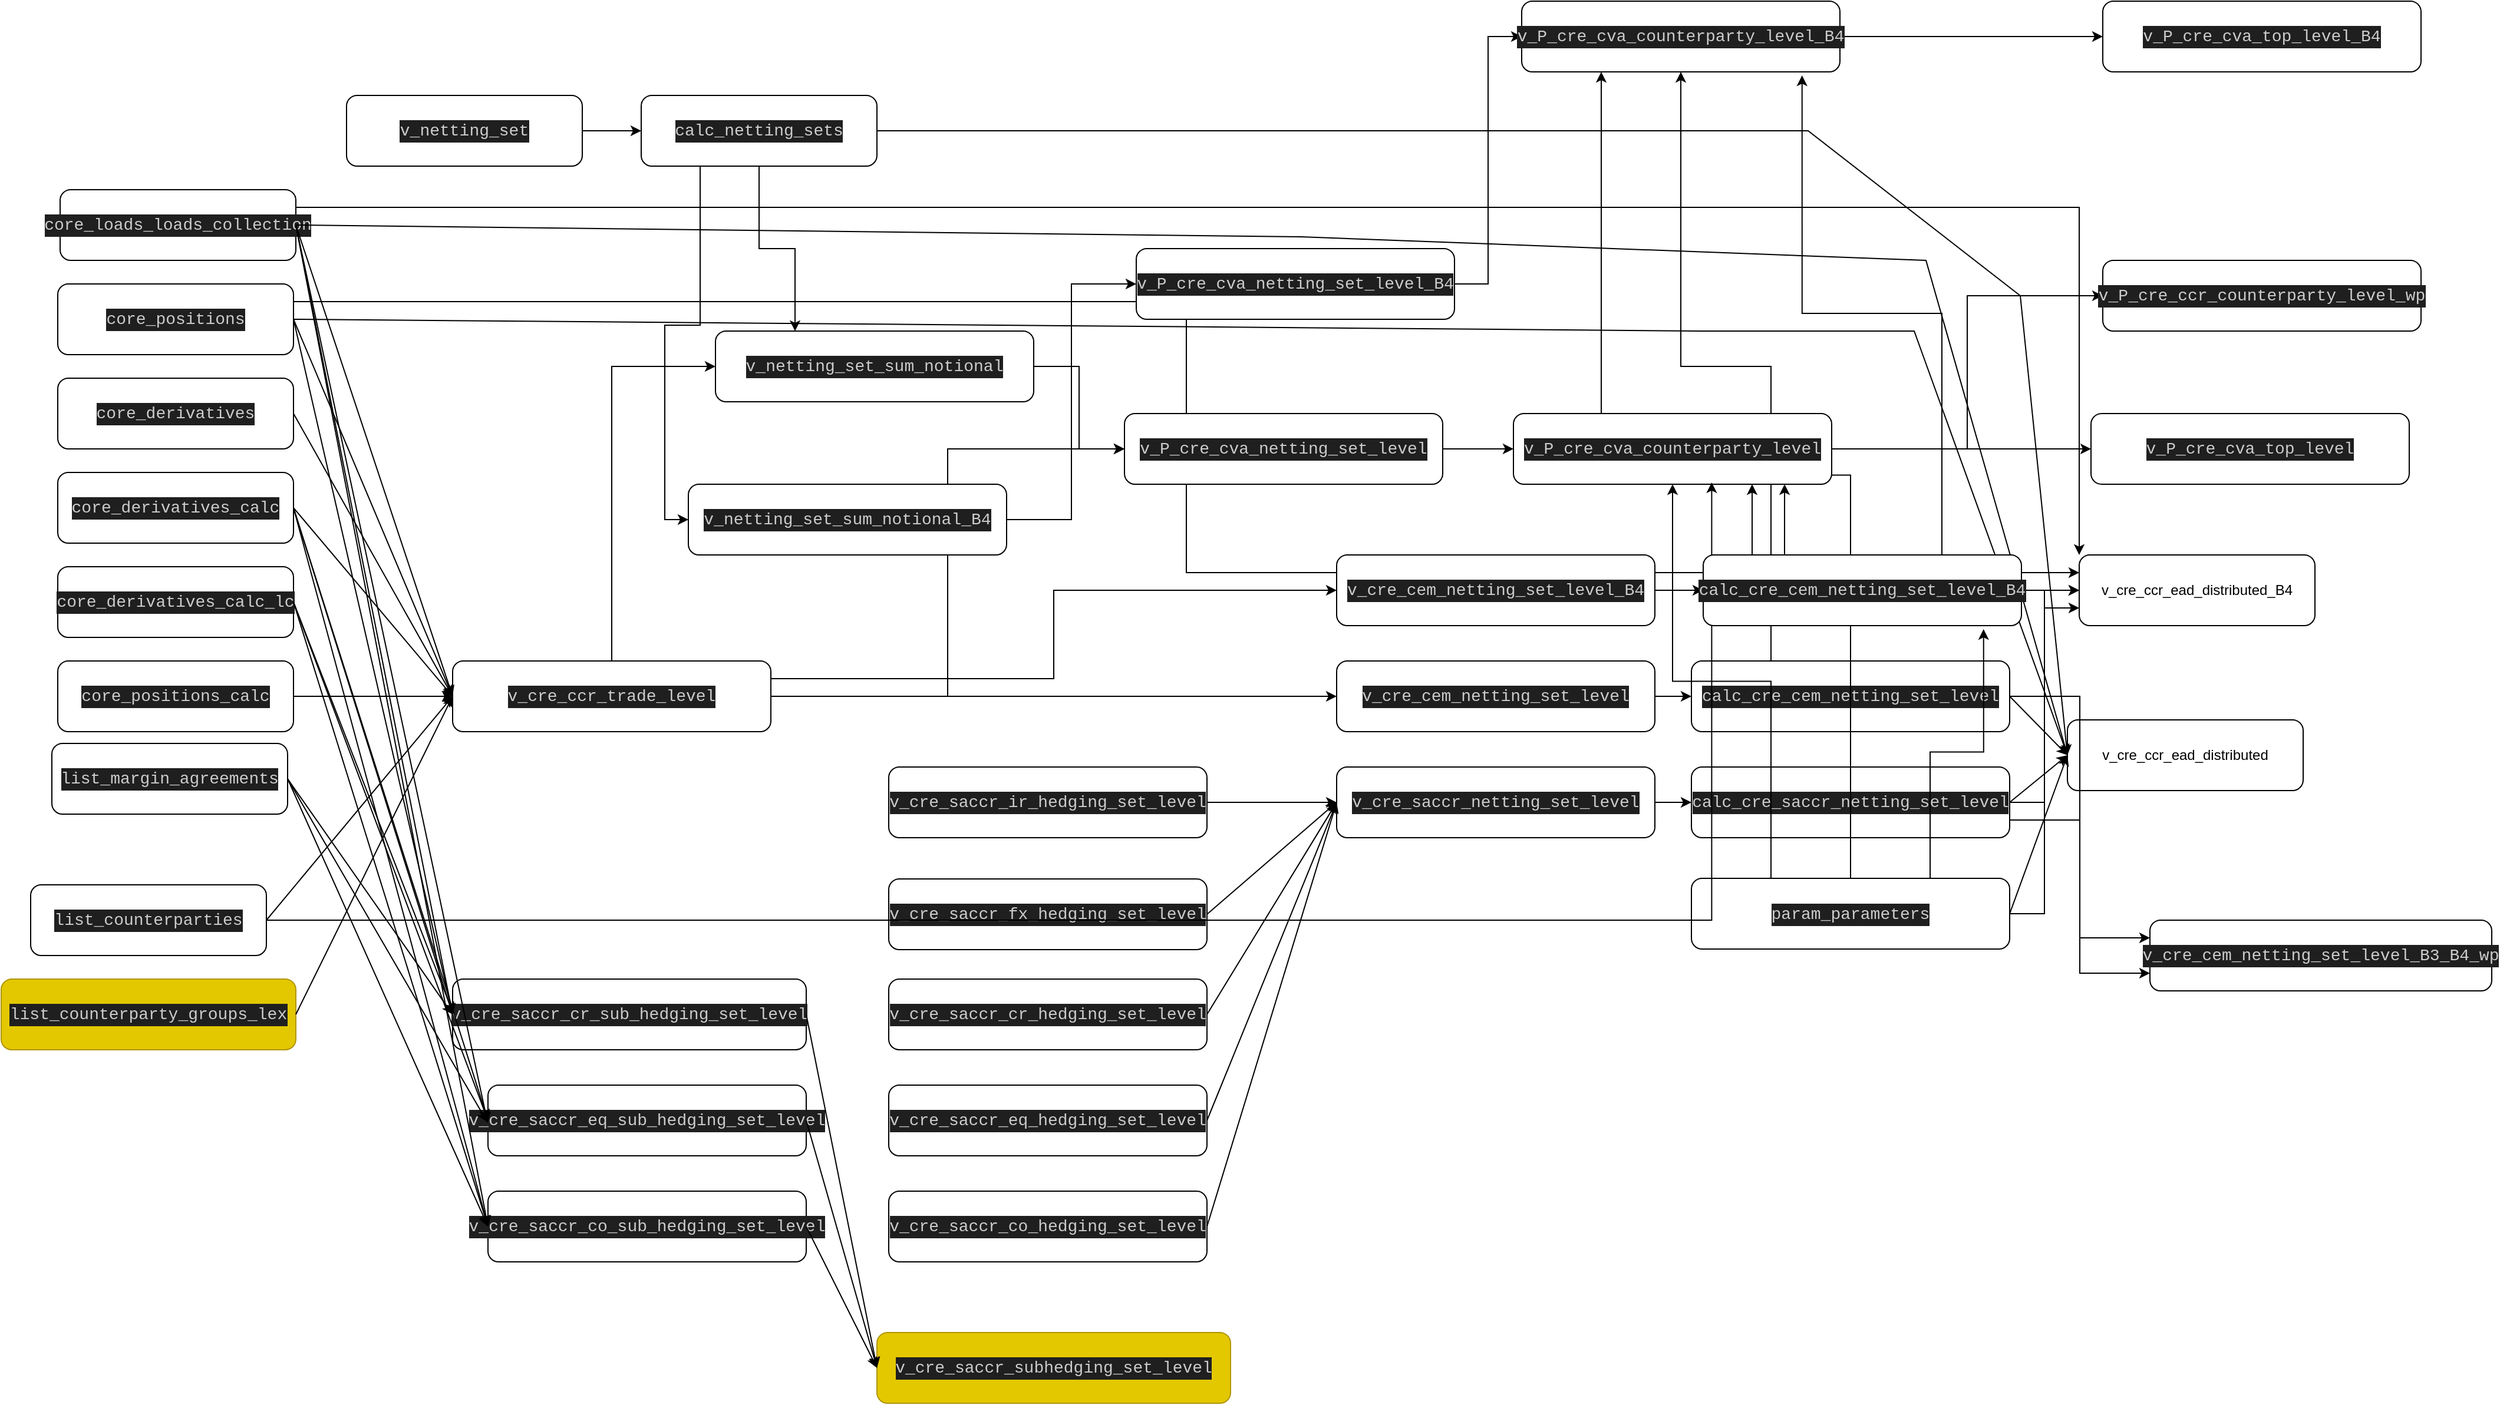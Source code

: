 <mxfile version="24.4.8" type="device">
  <diagram name="Page-1" id="PLbb6J7PC3KZMpVUF0Wr">
    <mxGraphModel dx="2901" dy="2365" grid="1" gridSize="10" guides="1" tooltips="1" connect="1" arrows="1" fold="1" page="1" pageScale="1" pageWidth="827" pageHeight="1169" math="0" shadow="0">
      <root>
        <mxCell id="0" />
        <mxCell id="1" parent="0" />
        <mxCell id="dLRyidQyiZ15NO5sbk5I-2" value="v_cre_ccr_ead_distributed" style="rounded=1;whiteSpace=wrap;html=1;" parent="1" vertex="1">
          <mxGeometry x="1290" y="450" width="200" height="60" as="geometry" />
        </mxCell>
        <mxCell id="mtvaB5-um6fgu7RxKSpK-29" style="edgeStyle=orthogonalEdgeStyle;rounded=0;orthogonalLoop=1;jettySize=auto;html=1;exitX=1;exitY=0.25;exitDx=0;exitDy=0;entryX=0;entryY=0.25;entryDx=0;entryDy=0;" edge="1" parent="1" source="dLRyidQyiZ15NO5sbk5I-3" target="mtvaB5-um6fgu7RxKSpK-24">
          <mxGeometry relative="1" as="geometry" />
        </mxCell>
        <mxCell id="dLRyidQyiZ15NO5sbk5I-3" value="&lt;div style=&quot;color: rgb(204, 204, 204); background-color: rgb(31, 31, 31); font-family: Consolas, &amp;quot;Courier New&amp;quot;, monospace; font-size: 14px; line-height: 19px;&quot;&gt;core_positions&lt;/div&gt;" style="rounded=1;whiteSpace=wrap;html=1;" parent="1" vertex="1">
          <mxGeometry x="-415" y="80" width="200" height="60" as="geometry" />
        </mxCell>
        <mxCell id="mtvaB5-um6fgu7RxKSpK-28" style="edgeStyle=orthogonalEdgeStyle;rounded=0;orthogonalLoop=1;jettySize=auto;html=1;exitX=1;exitY=0.25;exitDx=0;exitDy=0;entryX=0;entryY=0;entryDx=0;entryDy=0;" edge="1" parent="1" source="dLRyidQyiZ15NO5sbk5I-4" target="mtvaB5-um6fgu7RxKSpK-24">
          <mxGeometry relative="1" as="geometry" />
        </mxCell>
        <mxCell id="dLRyidQyiZ15NO5sbk5I-4" value="&lt;div style=&quot;color: rgb(204, 204, 204); background-color: rgb(31, 31, 31); font-family: Consolas, &amp;quot;Courier New&amp;quot;, monospace; font-size: 14px; line-height: 19px;&quot;&gt;&lt;div style=&quot;line-height: 19px;&quot;&gt;core_loads_loads_collection&lt;/div&gt;&lt;/div&gt;" style="rounded=1;whiteSpace=wrap;html=1;" parent="1" vertex="1">
          <mxGeometry x="-413" width="200" height="60" as="geometry" />
        </mxCell>
        <mxCell id="OPfn4C6ZEsr1n1UBJpA4-6" style="edgeStyle=orthogonalEdgeStyle;rounded=0;orthogonalLoop=1;jettySize=auto;html=1;entryX=0.25;entryY=0;entryDx=0;entryDy=0;" parent="1" source="dLRyidQyiZ15NO5sbk5I-5" target="OPfn4C6ZEsr1n1UBJpA4-3" edge="1">
          <mxGeometry relative="1" as="geometry" />
        </mxCell>
        <mxCell id="mtvaB5-um6fgu7RxKSpK-5" style="edgeStyle=orthogonalEdgeStyle;rounded=0;orthogonalLoop=1;jettySize=auto;html=1;exitX=0.25;exitY=1;exitDx=0;exitDy=0;entryX=0;entryY=0.5;entryDx=0;entryDy=0;" edge="1" parent="1" source="dLRyidQyiZ15NO5sbk5I-5" target="mtvaB5-um6fgu7RxKSpK-4">
          <mxGeometry relative="1" as="geometry" />
        </mxCell>
        <mxCell id="dLRyidQyiZ15NO5sbk5I-5" value="&lt;div style=&quot;color: rgb(204, 204, 204); background-color: rgb(31, 31, 31); font-family: Consolas, &amp;quot;Courier New&amp;quot;, monospace; font-size: 14px; line-height: 19px;&quot;&gt;&lt;div style=&quot;line-height: 19px;&quot;&gt;&lt;div style=&quot;line-height: 19px;&quot;&gt;calc_netting_sets&lt;/div&gt;&lt;/div&gt;&lt;/div&gt;" style="rounded=1;whiteSpace=wrap;html=1;" parent="1" vertex="1">
          <mxGeometry x="80" y="-80" width="200" height="60" as="geometry" />
        </mxCell>
        <mxCell id="mtvaB5-um6fgu7RxKSpK-15" style="edgeStyle=orthogonalEdgeStyle;rounded=0;orthogonalLoop=1;jettySize=auto;html=1;exitX=0.25;exitY=0;exitDx=0;exitDy=0;" edge="1" parent="1" source="dLRyidQyiZ15NO5sbk5I-6" target="mtvaB5-um6fgu7RxKSpK-12">
          <mxGeometry relative="1" as="geometry" />
        </mxCell>
        <mxCell id="mtvaB5-um6fgu7RxKSpK-31" style="edgeStyle=orthogonalEdgeStyle;rounded=0;orthogonalLoop=1;jettySize=auto;html=1;exitX=1;exitY=0.5;exitDx=0;exitDy=0;entryX=0;entryY=0.25;entryDx=0;entryDy=0;" edge="1" parent="1" source="dLRyidQyiZ15NO5sbk5I-6" target="mtvaB5-um6fgu7RxKSpK-30">
          <mxGeometry relative="1" as="geometry" />
        </mxCell>
        <mxCell id="dLRyidQyiZ15NO5sbk5I-6" value="&lt;div style=&quot;color: rgb(204, 204, 204); background-color: rgb(31, 31, 31); font-family: Consolas, &amp;quot;Courier New&amp;quot;, monospace; font-size: 14px; line-height: 19px;&quot;&gt;&lt;div style=&quot;line-height: 19px;&quot;&gt;&lt;div style=&quot;line-height: 19px;&quot;&gt;&lt;div style=&quot;line-height: 19px;&quot;&gt;calc_cre_cem_netting_set_level&lt;/div&gt;&lt;/div&gt;&lt;/div&gt;&lt;/div&gt;" style="rounded=1;whiteSpace=wrap;html=1;" parent="1" vertex="1">
          <mxGeometry x="971" y="400" width="270" height="60" as="geometry" />
        </mxCell>
        <mxCell id="mtvaB5-um6fgu7RxKSpK-8" style="edgeStyle=orthogonalEdgeStyle;rounded=0;orthogonalLoop=1;jettySize=auto;html=1;exitX=0.5;exitY=0;exitDx=0;exitDy=0;entryX=0.75;entryY=1;entryDx=0;entryDy=0;" edge="1" parent="1" source="dLRyidQyiZ15NO5sbk5I-7" target="OPfn4C6ZEsr1n1UBJpA4-7">
          <mxGeometry relative="1" as="geometry" />
        </mxCell>
        <mxCell id="mtvaB5-um6fgu7RxKSpK-26" style="edgeStyle=orthogonalEdgeStyle;rounded=0;orthogonalLoop=1;jettySize=auto;html=1;exitX=1;exitY=0.5;exitDx=0;exitDy=0;entryX=0;entryY=0.5;entryDx=0;entryDy=0;" edge="1" parent="1" source="dLRyidQyiZ15NO5sbk5I-7" target="mtvaB5-um6fgu7RxKSpK-24">
          <mxGeometry relative="1" as="geometry" />
        </mxCell>
        <mxCell id="mtvaB5-um6fgu7RxKSpK-32" style="edgeStyle=orthogonalEdgeStyle;rounded=0;orthogonalLoop=1;jettySize=auto;html=1;exitX=1;exitY=0.75;exitDx=0;exitDy=0;entryX=0;entryY=0.75;entryDx=0;entryDy=0;" edge="1" parent="1" source="dLRyidQyiZ15NO5sbk5I-7" target="mtvaB5-um6fgu7RxKSpK-30">
          <mxGeometry relative="1" as="geometry" />
        </mxCell>
        <mxCell id="dLRyidQyiZ15NO5sbk5I-7" value="&lt;div style=&quot;color: rgb(204, 204, 204); background-color: rgb(31, 31, 31); font-family: Consolas, &amp;quot;Courier New&amp;quot;, monospace; font-size: 14px; line-height: 19px;&quot;&gt;&lt;div style=&quot;line-height: 19px;&quot;&gt;&lt;div style=&quot;line-height: 19px;&quot;&gt;&lt;div style=&quot;line-height: 19px;&quot;&gt;&lt;div style=&quot;line-height: 19px;&quot;&gt;calc_cre_saccr_netting_set_level&lt;/div&gt;&lt;/div&gt;&lt;/div&gt;&lt;/div&gt;&lt;/div&gt;" style="rounded=1;whiteSpace=wrap;html=1;" parent="1" vertex="1">
          <mxGeometry x="971" y="490" width="270" height="60" as="geometry" />
        </mxCell>
        <mxCell id="mtvaB5-um6fgu7RxKSpK-11" style="edgeStyle=orthogonalEdgeStyle;rounded=0;orthogonalLoop=1;jettySize=auto;html=1;exitX=0.25;exitY=0;exitDx=0;exitDy=0;" edge="1" parent="1" source="dLRyidQyiZ15NO5sbk5I-8" target="OPfn4C6ZEsr1n1UBJpA4-7">
          <mxGeometry relative="1" as="geometry" />
        </mxCell>
        <mxCell id="mtvaB5-um6fgu7RxKSpK-16" style="edgeStyle=orthogonalEdgeStyle;rounded=0;orthogonalLoop=1;jettySize=auto;html=1;exitX=0.5;exitY=0;exitDx=0;exitDy=0;entryX=0.25;entryY=1;entryDx=0;entryDy=0;" edge="1" parent="1" source="dLRyidQyiZ15NO5sbk5I-8" target="mtvaB5-um6fgu7RxKSpK-12">
          <mxGeometry relative="1" as="geometry" />
        </mxCell>
        <mxCell id="mtvaB5-um6fgu7RxKSpK-27" style="edgeStyle=orthogonalEdgeStyle;rounded=0;orthogonalLoop=1;jettySize=auto;html=1;exitX=1;exitY=0.5;exitDx=0;exitDy=0;entryX=0;entryY=0.75;entryDx=0;entryDy=0;" edge="1" parent="1" source="dLRyidQyiZ15NO5sbk5I-8" target="mtvaB5-um6fgu7RxKSpK-24">
          <mxGeometry relative="1" as="geometry" />
        </mxCell>
        <mxCell id="dLRyidQyiZ15NO5sbk5I-8" value="&lt;div style=&quot;color: rgb(204, 204, 204); background-color: rgb(31, 31, 31); font-family: Consolas, &amp;quot;Courier New&amp;quot;, monospace; font-size: 14px; line-height: 19px;&quot;&gt;&lt;div style=&quot;line-height: 19px;&quot;&gt;&lt;div style=&quot;line-height: 19px;&quot;&gt;&lt;div style=&quot;line-height: 19px;&quot;&gt;&lt;div style=&quot;line-height: 19px;&quot;&gt;&lt;div style=&quot;line-height: 19px;&quot;&gt;param_parameters&lt;/div&gt;&lt;/div&gt;&lt;/div&gt;&lt;/div&gt;&lt;/div&gt;&lt;/div&gt;" style="rounded=1;whiteSpace=wrap;html=1;" parent="1" vertex="1">
          <mxGeometry x="971" y="584.5" width="270" height="60" as="geometry" />
        </mxCell>
        <mxCell id="dLRyidQyiZ15NO5sbk5I-9" value="&lt;div style=&quot;color: rgb(204, 204, 204); background-color: rgb(31, 31, 31); font-family: Consolas, &amp;quot;Courier New&amp;quot;, monospace; font-size: 14px; line-height: 19px;&quot;&gt;&lt;div style=&quot;line-height: 19px;&quot;&gt;&lt;div style=&quot;line-height: 19px;&quot;&gt;&lt;div style=&quot;line-height: 19px;&quot;&gt;&lt;div style=&quot;line-height: 19px;&quot;&gt;&lt;div style=&quot;line-height: 19px;&quot;&gt;v_cre_saccr_netting_set_level&lt;/div&gt;&lt;/div&gt;&lt;/div&gt;&lt;/div&gt;&lt;/div&gt;&lt;/div&gt;" style="rounded=1;whiteSpace=wrap;html=1;" parent="1" vertex="1">
          <mxGeometry x="670" y="490" width="270" height="60" as="geometry" />
        </mxCell>
        <mxCell id="dLRyidQyiZ15NO5sbk5I-10" value="&lt;div style=&quot;color: rgb(204, 204, 204); background-color: rgb(31, 31, 31); font-family: Consolas, &amp;quot;Courier New&amp;quot;, monospace; font-size: 14px; line-height: 19px;&quot;&gt;&lt;div style=&quot;line-height: 19px;&quot;&gt;&lt;div style=&quot;line-height: 19px;&quot;&gt;&lt;div style=&quot;line-height: 19px;&quot;&gt;&lt;div style=&quot;line-height: 19px;&quot;&gt;v_cre_cem_netting_set_level&lt;/div&gt;&lt;/div&gt;&lt;/div&gt;&lt;/div&gt;&lt;/div&gt;" style="rounded=1;whiteSpace=wrap;html=1;" parent="1" vertex="1">
          <mxGeometry x="670" y="400" width="270" height="60" as="geometry" />
        </mxCell>
        <mxCell id="OPfn4C6ZEsr1n1UBJpA4-2" style="edgeStyle=orthogonalEdgeStyle;rounded=0;orthogonalLoop=1;jettySize=auto;html=1;entryX=0;entryY=0.5;entryDx=0;entryDy=0;" parent="1" source="dLRyidQyiZ15NO5sbk5I-11" target="OPfn4C6ZEsr1n1UBJpA4-1" edge="1">
          <mxGeometry relative="1" as="geometry" />
        </mxCell>
        <mxCell id="OPfn4C6ZEsr1n1UBJpA4-4" style="edgeStyle=orthogonalEdgeStyle;rounded=0;orthogonalLoop=1;jettySize=auto;html=1;entryX=0;entryY=0.5;entryDx=0;entryDy=0;" parent="1" source="dLRyidQyiZ15NO5sbk5I-11" target="OPfn4C6ZEsr1n1UBJpA4-3" edge="1">
          <mxGeometry relative="1" as="geometry" />
        </mxCell>
        <mxCell id="mtvaB5-um6fgu7RxKSpK-20" style="edgeStyle=orthogonalEdgeStyle;rounded=0;orthogonalLoop=1;jettySize=auto;html=1;exitX=1;exitY=0.25;exitDx=0;exitDy=0;entryX=0;entryY=0.5;entryDx=0;entryDy=0;" edge="1" parent="1" source="dLRyidQyiZ15NO5sbk5I-11" target="mtvaB5-um6fgu7RxKSpK-19">
          <mxGeometry relative="1" as="geometry" />
        </mxCell>
        <mxCell id="dLRyidQyiZ15NO5sbk5I-11" value="&lt;div style=&quot;color: rgb(204, 204, 204); background-color: rgb(31, 31, 31); font-family: Consolas, &amp;quot;Courier New&amp;quot;, monospace; font-size: 14px; line-height: 19px;&quot;&gt;&lt;div style=&quot;line-height: 19px;&quot;&gt;&lt;div style=&quot;line-height: 19px;&quot;&gt;&lt;div style=&quot;line-height: 19px;&quot;&gt;&lt;div style=&quot;line-height: 19px;&quot;&gt;&lt;div style=&quot;line-height: 19px;&quot;&gt;v_cre_ccr_trade_level&lt;/div&gt;&lt;/div&gt;&lt;/div&gt;&lt;/div&gt;&lt;/div&gt;&lt;/div&gt;" style="rounded=1;whiteSpace=wrap;html=1;" parent="1" vertex="1">
          <mxGeometry x="-80" y="400" width="270" height="60" as="geometry" />
        </mxCell>
        <mxCell id="dLRyidQyiZ15NO5sbk5I-12" value="" style="endArrow=classic;html=1;rounded=0;entryX=0;entryY=0.5;entryDx=0;entryDy=0;exitX=1;exitY=0.5;exitDx=0;exitDy=0;" parent="1" source="dLRyidQyiZ15NO5sbk5I-3" target="dLRyidQyiZ15NO5sbk5I-2" edge="1">
          <mxGeometry width="50" height="50" relative="1" as="geometry">
            <mxPoint x="750" y="380" as="sourcePoint" />
            <mxPoint x="800" y="330" as="targetPoint" />
            <Array as="points">
              <mxPoint x="980" y="120" />
              <mxPoint x="1160" y="120" />
            </Array>
          </mxGeometry>
        </mxCell>
        <mxCell id="dLRyidQyiZ15NO5sbk5I-13" value="&lt;div style=&quot;color: rgb(204, 204, 204); background-color: rgb(31, 31, 31); font-family: Consolas, &amp;quot;Courier New&amp;quot;, monospace; font-size: 14px; line-height: 19px;&quot;&gt;core_derivatives&lt;/div&gt;" style="rounded=1;whiteSpace=wrap;html=1;" parent="1" vertex="1">
          <mxGeometry x="-415" y="160" width="200" height="60" as="geometry" />
        </mxCell>
        <mxCell id="dLRyidQyiZ15NO5sbk5I-14" value="&lt;div style=&quot;color: rgb(204, 204, 204); background-color: rgb(31, 31, 31); font-family: Consolas, &amp;quot;Courier New&amp;quot;, monospace; font-size: 14px; line-height: 19px;&quot;&gt;core_derivatives_calc&lt;/div&gt;" style="rounded=1;whiteSpace=wrap;html=1;" parent="1" vertex="1">
          <mxGeometry x="-415" y="240" width="200" height="60" as="geometry" />
        </mxCell>
        <mxCell id="dLRyidQyiZ15NO5sbk5I-15" value="&lt;div style=&quot;color: rgb(204, 204, 204); background-color: rgb(31, 31, 31); font-family: Consolas, &amp;quot;Courier New&amp;quot;, monospace; font-size: 14px; line-height: 19px;&quot;&gt;core_positions_calc&lt;/div&gt;" style="rounded=1;whiteSpace=wrap;html=1;" parent="1" vertex="1">
          <mxGeometry x="-415" y="400" width="200" height="60" as="geometry" />
        </mxCell>
        <mxCell id="dLRyidQyiZ15NO5sbk5I-16" value="&lt;div style=&quot;color: rgb(204, 204, 204); background-color: rgb(31, 31, 31); font-family: Consolas, &amp;quot;Courier New&amp;quot;, monospace; font-size: 14px; line-height: 19px;&quot;&gt;list_counterparties&lt;/div&gt;" style="rounded=1;whiteSpace=wrap;html=1;" parent="1" vertex="1">
          <mxGeometry x="-438" y="590" width="200" height="60" as="geometry" />
        </mxCell>
        <mxCell id="dLRyidQyiZ15NO5sbk5I-17" value="&lt;div style=&quot;color: rgb(204, 204, 204); background-color: rgb(31, 31, 31); font-family: Consolas, &amp;quot;Courier New&amp;quot;, monospace; font-size: 14px; line-height: 19px;&quot;&gt;&lt;div style=&quot;line-height: 19px;&quot;&gt;list_counterparty_groups_lex&lt;/div&gt;&lt;/div&gt;" style="rounded=1;whiteSpace=wrap;html=1;fillColor=#e3c800;fontColor=#000000;strokeColor=#B09500;" parent="1" vertex="1">
          <mxGeometry x="-463" y="670" width="250" height="60" as="geometry" />
        </mxCell>
        <mxCell id="dLRyidQyiZ15NO5sbk5I-19" value="" style="endArrow=classic;html=1;rounded=0;exitX=1;exitY=0.5;exitDx=0;exitDy=0;entryX=0;entryY=0.5;entryDx=0;entryDy=0;" parent="1" source="dLRyidQyiZ15NO5sbk5I-3" target="dLRyidQyiZ15NO5sbk5I-11" edge="1">
          <mxGeometry width="50" height="50" relative="1" as="geometry">
            <mxPoint x="750" y="380" as="sourcePoint" />
            <mxPoint x="800" y="330" as="targetPoint" />
          </mxGeometry>
        </mxCell>
        <mxCell id="dLRyidQyiZ15NO5sbk5I-20" value="" style="endArrow=classic;html=1;rounded=0;exitX=1;exitY=0.5;exitDx=0;exitDy=0;entryX=0;entryY=0.5;entryDx=0;entryDy=0;" parent="1" source="dLRyidQyiZ15NO5sbk5I-13" target="dLRyidQyiZ15NO5sbk5I-11" edge="1">
          <mxGeometry width="50" height="50" relative="1" as="geometry">
            <mxPoint x="310" y="130" as="sourcePoint" />
            <mxPoint x="390" y="440" as="targetPoint" />
          </mxGeometry>
        </mxCell>
        <mxCell id="dLRyidQyiZ15NO5sbk5I-21" value="" style="endArrow=classic;html=1;rounded=0;exitX=1;exitY=0.5;exitDx=0;exitDy=0;entryX=0;entryY=0.5;entryDx=0;entryDy=0;" parent="1" source="dLRyidQyiZ15NO5sbk5I-14" target="dLRyidQyiZ15NO5sbk5I-11" edge="1">
          <mxGeometry width="50" height="50" relative="1" as="geometry">
            <mxPoint x="310" y="210" as="sourcePoint" />
            <mxPoint x="380" y="430" as="targetPoint" />
          </mxGeometry>
        </mxCell>
        <mxCell id="dLRyidQyiZ15NO5sbk5I-22" value="" style="endArrow=classic;html=1;rounded=0;exitX=1;exitY=0.5;exitDx=0;exitDy=0;entryX=0;entryY=0.5;entryDx=0;entryDy=0;" parent="1" source="dLRyidQyiZ15NO5sbk5I-15" target="dLRyidQyiZ15NO5sbk5I-11" edge="1">
          <mxGeometry width="50" height="50" relative="1" as="geometry">
            <mxPoint x="310" y="290" as="sourcePoint" />
            <mxPoint x="390" y="440" as="targetPoint" />
          </mxGeometry>
        </mxCell>
        <mxCell id="dLRyidQyiZ15NO5sbk5I-23" value="" style="endArrow=classic;html=1;rounded=0;exitX=1;exitY=0.5;exitDx=0;exitDy=0;entryX=0;entryY=0.5;entryDx=0;entryDy=0;" parent="1" source="dLRyidQyiZ15NO5sbk5I-16" target="dLRyidQyiZ15NO5sbk5I-11" edge="1">
          <mxGeometry width="50" height="50" relative="1" as="geometry">
            <mxPoint x="310" y="370" as="sourcePoint" />
            <mxPoint x="390" y="440" as="targetPoint" />
          </mxGeometry>
        </mxCell>
        <mxCell id="dLRyidQyiZ15NO5sbk5I-24" value="" style="endArrow=classic;html=1;rounded=0;exitX=1;exitY=0.5;exitDx=0;exitDy=0;entryX=0;entryY=0.5;entryDx=0;entryDy=0;" parent="1" source="dLRyidQyiZ15NO5sbk5I-17" target="dLRyidQyiZ15NO5sbk5I-11" edge="1">
          <mxGeometry width="50" height="50" relative="1" as="geometry">
            <mxPoint x="310" y="450" as="sourcePoint" />
            <mxPoint x="390" y="440" as="targetPoint" />
          </mxGeometry>
        </mxCell>
        <mxCell id="dLRyidQyiZ15NO5sbk5I-25" value="" style="endArrow=classic;html=1;rounded=0;exitX=1;exitY=0.5;exitDx=0;exitDy=0;entryX=0;entryY=0.5;entryDx=0;entryDy=0;" parent="1" source="dLRyidQyiZ15NO5sbk5I-4" target="dLRyidQyiZ15NO5sbk5I-11" edge="1">
          <mxGeometry width="50" height="50" relative="1" as="geometry">
            <mxPoint x="335" y="530" as="sourcePoint" />
            <mxPoint x="390" y="440" as="targetPoint" />
          </mxGeometry>
        </mxCell>
        <mxCell id="dLRyidQyiZ15NO5sbk5I-26" value="" style="endArrow=classic;html=1;rounded=0;entryX=0;entryY=0.5;entryDx=0;entryDy=0;exitX=1;exitY=0.5;exitDx=0;exitDy=0;" parent="1" source="dLRyidQyiZ15NO5sbk5I-5" target="dLRyidQyiZ15NO5sbk5I-2" edge="1">
          <mxGeometry width="50" height="50" relative="1" as="geometry">
            <mxPoint x="750" y="380" as="sourcePoint" />
            <mxPoint x="800" y="330" as="targetPoint" />
            <Array as="points">
              <mxPoint x="1070" y="-50" />
              <mxPoint x="1250" y="90" />
            </Array>
          </mxGeometry>
        </mxCell>
        <mxCell id="dLRyidQyiZ15NO5sbk5I-27" value="" style="endArrow=classic;html=1;rounded=0;entryX=0;entryY=0.5;entryDx=0;entryDy=0;exitX=1;exitY=0.5;exitDx=0;exitDy=0;" parent="1" source="dLRyidQyiZ15NO5sbk5I-6" target="dLRyidQyiZ15NO5sbk5I-2" edge="1">
          <mxGeometry width="50" height="50" relative="1" as="geometry">
            <mxPoint x="1220" y="350" as="sourcePoint" />
            <mxPoint x="1300" y="490" as="targetPoint" />
          </mxGeometry>
        </mxCell>
        <mxCell id="dLRyidQyiZ15NO5sbk5I-28" value="" style="endArrow=classic;html=1;rounded=0;entryX=0;entryY=0.5;entryDx=0;entryDy=0;exitX=1;exitY=0.5;exitDx=0;exitDy=0;" parent="1" source="dLRyidQyiZ15NO5sbk5I-7" target="dLRyidQyiZ15NO5sbk5I-2" edge="1">
          <mxGeometry width="50" height="50" relative="1" as="geometry">
            <mxPoint x="1251" y="440" as="sourcePoint" />
            <mxPoint x="1300" y="490" as="targetPoint" />
          </mxGeometry>
        </mxCell>
        <mxCell id="dLRyidQyiZ15NO5sbk5I-29" value="" style="endArrow=classic;html=1;rounded=0;entryX=0;entryY=0.5;entryDx=0;entryDy=0;exitX=1;exitY=0.5;exitDx=0;exitDy=0;" parent="1" source="dLRyidQyiZ15NO5sbk5I-8" target="dLRyidQyiZ15NO5sbk5I-2" edge="1">
          <mxGeometry width="50" height="50" relative="1" as="geometry">
            <mxPoint x="1251" y="530" as="sourcePoint" />
            <mxPoint x="1300" y="490" as="targetPoint" />
          </mxGeometry>
        </mxCell>
        <mxCell id="dLRyidQyiZ15NO5sbk5I-30" value="" style="endArrow=classic;html=1;rounded=0;entryX=0;entryY=0.5;entryDx=0;entryDy=0;exitX=1;exitY=0.5;exitDx=0;exitDy=0;" parent="1" source="dLRyidQyiZ15NO5sbk5I-10" target="dLRyidQyiZ15NO5sbk5I-6" edge="1">
          <mxGeometry width="50" height="50" relative="1" as="geometry">
            <mxPoint x="1251" y="625" as="sourcePoint" />
            <mxPoint x="1300" y="490" as="targetPoint" />
          </mxGeometry>
        </mxCell>
        <mxCell id="dLRyidQyiZ15NO5sbk5I-31" value="" style="endArrow=classic;html=1;rounded=0;entryX=0;entryY=0.5;entryDx=0;entryDy=0;exitX=1;exitY=0.5;exitDx=0;exitDy=0;" parent="1" source="dLRyidQyiZ15NO5sbk5I-9" target="dLRyidQyiZ15NO5sbk5I-7" edge="1">
          <mxGeometry width="50" height="50" relative="1" as="geometry">
            <mxPoint x="950" y="440" as="sourcePoint" />
            <mxPoint x="981" y="440" as="targetPoint" />
          </mxGeometry>
        </mxCell>
        <mxCell id="dLRyidQyiZ15NO5sbk5I-32" value="" style="endArrow=classic;html=1;rounded=0;entryX=0;entryY=0.5;entryDx=0;entryDy=0;exitX=1;exitY=0.5;exitDx=0;exitDy=0;" parent="1" source="dLRyidQyiZ15NO5sbk5I-11" target="dLRyidQyiZ15NO5sbk5I-10" edge="1">
          <mxGeometry width="50" height="50" relative="1" as="geometry">
            <mxPoint x="950" y="530" as="sourcePoint" />
            <mxPoint x="981" y="530" as="targetPoint" />
          </mxGeometry>
        </mxCell>
        <mxCell id="dLRyidQyiZ15NO5sbk5I-33" value="&lt;div style=&quot;color: rgb(204, 204, 204); background-color: rgb(31, 31, 31); font-family: Consolas, &amp;quot;Courier New&amp;quot;, monospace; font-size: 14px; line-height: 19px;&quot;&gt;&lt;div style=&quot;line-height: 19px;&quot;&gt;&lt;div style=&quot;line-height: 19px;&quot;&gt;&lt;div style=&quot;line-height: 19px;&quot;&gt;&lt;div style=&quot;line-height: 19px;&quot;&gt;&lt;div style=&quot;line-height: 19px;&quot;&gt;&lt;div style=&quot;line-height: 19px;&quot;&gt;v_cre_saccr_ir_hedging_set_level&lt;/div&gt;&lt;/div&gt;&lt;/div&gt;&lt;/div&gt;&lt;/div&gt;&lt;/div&gt;&lt;/div&gt;" style="rounded=1;whiteSpace=wrap;html=1;" parent="1" vertex="1">
          <mxGeometry x="290" y="490" width="270" height="60" as="geometry" />
        </mxCell>
        <mxCell id="dLRyidQyiZ15NO5sbk5I-34" value="&lt;div style=&quot;color: rgb(204, 204, 204); background-color: rgb(31, 31, 31); font-family: Consolas, &amp;quot;Courier New&amp;quot;, monospace; font-size: 14px; line-height: 19px;&quot;&gt;&lt;div style=&quot;line-height: 19px;&quot;&gt;&lt;div style=&quot;line-height: 19px;&quot;&gt;&lt;div style=&quot;line-height: 19px;&quot;&gt;&lt;div style=&quot;line-height: 19px;&quot;&gt;&lt;div style=&quot;line-height: 19px;&quot;&gt;&lt;div style=&quot;line-height: 19px;&quot;&gt;&lt;div style=&quot;line-height: 19px;&quot;&gt;v_cre_saccr_fx_hedging_set_level&lt;/div&gt;&lt;/div&gt;&lt;/div&gt;&lt;/div&gt;&lt;/div&gt;&lt;/div&gt;&lt;/div&gt;&lt;/div&gt;" style="rounded=1;whiteSpace=wrap;html=1;" parent="1" vertex="1">
          <mxGeometry x="290" y="585" width="270" height="60" as="geometry" />
        </mxCell>
        <mxCell id="dLRyidQyiZ15NO5sbk5I-35" value="&lt;div style=&quot;color: rgb(204, 204, 204); background-color: rgb(31, 31, 31); font-family: Consolas, &amp;quot;Courier New&amp;quot;, monospace; font-size: 14px; line-height: 19px;&quot;&gt;&lt;div style=&quot;line-height: 19px;&quot;&gt;&lt;div style=&quot;line-height: 19px;&quot;&gt;&lt;div style=&quot;line-height: 19px;&quot;&gt;&lt;div style=&quot;line-height: 19px;&quot;&gt;&lt;div style=&quot;line-height: 19px;&quot;&gt;&lt;div style=&quot;line-height: 19px;&quot;&gt;&lt;div style=&quot;line-height: 19px;&quot;&gt;&lt;div style=&quot;line-height: 19px;&quot;&gt;v_cre_saccr_cr_hedging_set_level&lt;/div&gt;&lt;/div&gt;&lt;/div&gt;&lt;/div&gt;&lt;/div&gt;&lt;/div&gt;&lt;/div&gt;&lt;/div&gt;&lt;/div&gt;" style="rounded=1;whiteSpace=wrap;html=1;" parent="1" vertex="1">
          <mxGeometry x="290" y="670" width="270" height="60" as="geometry" />
        </mxCell>
        <mxCell id="dLRyidQyiZ15NO5sbk5I-36" value="&lt;div style=&quot;color: rgb(204, 204, 204); background-color: rgb(31, 31, 31); font-family: Consolas, &amp;quot;Courier New&amp;quot;, monospace; font-size: 14px; line-height: 19px;&quot;&gt;&lt;div style=&quot;line-height: 19px;&quot;&gt;&lt;div style=&quot;line-height: 19px;&quot;&gt;&lt;div style=&quot;line-height: 19px;&quot;&gt;&lt;div style=&quot;line-height: 19px;&quot;&gt;&lt;div style=&quot;line-height: 19px;&quot;&gt;&lt;div style=&quot;line-height: 19px;&quot;&gt;&lt;div style=&quot;line-height: 19px;&quot;&gt;&lt;div style=&quot;line-height: 19px;&quot;&gt;&lt;div style=&quot;line-height: 19px;&quot;&gt;v_cre_saccr_eq_hedging_set_level&lt;/div&gt;&lt;/div&gt;&lt;/div&gt;&lt;/div&gt;&lt;/div&gt;&lt;/div&gt;&lt;/div&gt;&lt;/div&gt;&lt;/div&gt;&lt;/div&gt;" style="rounded=1;whiteSpace=wrap;html=1;" parent="1" vertex="1">
          <mxGeometry x="290" y="760" width="270" height="60" as="geometry" />
        </mxCell>
        <mxCell id="dLRyidQyiZ15NO5sbk5I-37" value="&lt;div style=&quot;color: rgb(204, 204, 204); background-color: rgb(31, 31, 31); font-family: Consolas, &amp;quot;Courier New&amp;quot;, monospace; font-size: 14px; line-height: 19px;&quot;&gt;&lt;div style=&quot;line-height: 19px;&quot;&gt;&lt;div style=&quot;line-height: 19px;&quot;&gt;&lt;div style=&quot;line-height: 19px;&quot;&gt;&lt;div style=&quot;line-height: 19px;&quot;&gt;&lt;div style=&quot;line-height: 19px;&quot;&gt;&lt;div style=&quot;line-height: 19px;&quot;&gt;&lt;div style=&quot;line-height: 19px;&quot;&gt;&lt;div style=&quot;line-height: 19px;&quot;&gt;&lt;div style=&quot;line-height: 19px;&quot;&gt;&lt;div style=&quot;line-height: 19px;&quot;&gt;v_cre_saccr_co_hedging_set_level&lt;/div&gt;&lt;/div&gt;&lt;/div&gt;&lt;/div&gt;&lt;/div&gt;&lt;/div&gt;&lt;/div&gt;&lt;/div&gt;&lt;/div&gt;&lt;/div&gt;&lt;/div&gt;" style="rounded=1;whiteSpace=wrap;html=1;" parent="1" vertex="1">
          <mxGeometry x="290" y="850" width="270" height="60" as="geometry" />
        </mxCell>
        <mxCell id="dLRyidQyiZ15NO5sbk5I-38" value="" style="endArrow=classic;html=1;rounded=0;entryX=0;entryY=0.5;entryDx=0;entryDy=0;exitX=1;exitY=0.5;exitDx=0;exitDy=0;" parent="1" source="dLRyidQyiZ15NO5sbk5I-33" target="dLRyidQyiZ15NO5sbk5I-9" edge="1">
          <mxGeometry width="50" height="50" relative="1" as="geometry">
            <mxPoint x="520" y="320" as="sourcePoint" />
            <mxPoint x="570" y="270" as="targetPoint" />
          </mxGeometry>
        </mxCell>
        <mxCell id="dLRyidQyiZ15NO5sbk5I-39" value="" style="endArrow=classic;html=1;rounded=0;entryX=0;entryY=0.5;entryDx=0;entryDy=0;exitX=1;exitY=0.5;exitDx=0;exitDy=0;" parent="1" source="dLRyidQyiZ15NO5sbk5I-34" target="dLRyidQyiZ15NO5sbk5I-9" edge="1">
          <mxGeometry width="50" height="50" relative="1" as="geometry">
            <mxPoint x="570" y="530" as="sourcePoint" />
            <mxPoint x="680" y="530" as="targetPoint" />
          </mxGeometry>
        </mxCell>
        <mxCell id="dLRyidQyiZ15NO5sbk5I-40" value="" style="endArrow=classic;html=1;rounded=0;entryX=0;entryY=0.5;entryDx=0;entryDy=0;exitX=1;exitY=0.5;exitDx=0;exitDy=0;" parent="1" source="dLRyidQyiZ15NO5sbk5I-35" target="dLRyidQyiZ15NO5sbk5I-9" edge="1">
          <mxGeometry width="50" height="50" relative="1" as="geometry">
            <mxPoint x="570" y="625" as="sourcePoint" />
            <mxPoint x="680" y="530" as="targetPoint" />
          </mxGeometry>
        </mxCell>
        <mxCell id="dLRyidQyiZ15NO5sbk5I-41" value="" style="endArrow=classic;html=1;rounded=0;entryX=0;entryY=0.5;entryDx=0;entryDy=0;exitX=1;exitY=0.5;exitDx=0;exitDy=0;" parent="1" source="dLRyidQyiZ15NO5sbk5I-36" target="dLRyidQyiZ15NO5sbk5I-9" edge="1">
          <mxGeometry width="50" height="50" relative="1" as="geometry">
            <mxPoint x="570" y="710" as="sourcePoint" />
            <mxPoint x="680" y="530" as="targetPoint" />
          </mxGeometry>
        </mxCell>
        <mxCell id="dLRyidQyiZ15NO5sbk5I-42" value="" style="endArrow=classic;html=1;rounded=0;entryX=0;entryY=0.5;entryDx=0;entryDy=0;exitX=1;exitY=0.5;exitDx=0;exitDy=0;" parent="1" source="dLRyidQyiZ15NO5sbk5I-37" target="dLRyidQyiZ15NO5sbk5I-9" edge="1">
          <mxGeometry width="50" height="50" relative="1" as="geometry">
            <mxPoint x="570" y="800" as="sourcePoint" />
            <mxPoint x="680" y="530" as="targetPoint" />
          </mxGeometry>
        </mxCell>
        <mxCell id="dLRyidQyiZ15NO5sbk5I-43" value="&lt;div style=&quot;color: rgb(204, 204, 204); background-color: rgb(31, 31, 31); font-family: Consolas, &amp;quot;Courier New&amp;quot;, monospace; font-size: 14px; line-height: 19px;&quot;&gt;&lt;div style=&quot;line-height: 19px;&quot;&gt;&lt;div style=&quot;line-height: 19px;&quot;&gt;&lt;div style=&quot;line-height: 19px;&quot;&gt;&lt;div style=&quot;line-height: 19px;&quot;&gt;&lt;div style=&quot;line-height: 19px;&quot;&gt;&lt;div style=&quot;line-height: 19px;&quot;&gt;&lt;div style=&quot;line-height: 19px;&quot;&gt;&lt;div style=&quot;line-height: 19px;&quot;&gt;&lt;div style=&quot;line-height: 19px;&quot;&gt;v_cre_saccr_cr_sub_hedging_set_level&lt;/div&gt;&lt;/div&gt;&lt;/div&gt;&lt;/div&gt;&lt;/div&gt;&lt;/div&gt;&lt;/div&gt;&lt;/div&gt;&lt;/div&gt;&lt;/div&gt;" style="rounded=1;whiteSpace=wrap;html=1;" parent="1" vertex="1">
          <mxGeometry x="-80" y="670" width="300" height="60" as="geometry" />
        </mxCell>
        <mxCell id="dLRyidQyiZ15NO5sbk5I-44" value="&lt;div style=&quot;color: rgb(204, 204, 204); background-color: rgb(31, 31, 31); font-family: Consolas, &amp;quot;Courier New&amp;quot;, monospace; font-size: 14px; line-height: 19px;&quot;&gt;&lt;div style=&quot;line-height: 19px;&quot;&gt;&lt;div style=&quot;line-height: 19px;&quot;&gt;&lt;div style=&quot;line-height: 19px;&quot;&gt;&lt;div style=&quot;line-height: 19px;&quot;&gt;&lt;div style=&quot;line-height: 19px;&quot;&gt;&lt;div style=&quot;line-height: 19px;&quot;&gt;&lt;div style=&quot;line-height: 19px;&quot;&gt;&lt;div style=&quot;line-height: 19px;&quot;&gt;&lt;div style=&quot;line-height: 19px;&quot;&gt;&lt;div style=&quot;line-height: 19px;&quot;&gt;&lt;div style=&quot;line-height: 19px;&quot;&gt;v_cre_saccr_eq_sub_hedging_set_level&lt;/div&gt;&lt;/div&gt;&lt;/div&gt;&lt;/div&gt;&lt;/div&gt;&lt;/div&gt;&lt;/div&gt;&lt;/div&gt;&lt;/div&gt;&lt;/div&gt;&lt;/div&gt;&lt;/div&gt;" style="rounded=1;whiteSpace=wrap;html=1;" parent="1" vertex="1">
          <mxGeometry x="-50" y="760" width="270" height="60" as="geometry" />
        </mxCell>
        <mxCell id="dLRyidQyiZ15NO5sbk5I-45" value="&lt;div style=&quot;color: rgb(204, 204, 204); background-color: rgb(31, 31, 31); font-family: Consolas, &amp;quot;Courier New&amp;quot;, monospace; font-size: 14px; line-height: 19px;&quot;&gt;&lt;div style=&quot;line-height: 19px;&quot;&gt;&lt;div style=&quot;line-height: 19px;&quot;&gt;&lt;div style=&quot;line-height: 19px;&quot;&gt;&lt;div style=&quot;line-height: 19px;&quot;&gt;&lt;div style=&quot;line-height: 19px;&quot;&gt;&lt;div style=&quot;line-height: 19px;&quot;&gt;&lt;div style=&quot;line-height: 19px;&quot;&gt;&lt;div style=&quot;line-height: 19px;&quot;&gt;&lt;div style=&quot;line-height: 19px;&quot;&gt;&lt;div style=&quot;line-height: 19px;&quot;&gt;&lt;div style=&quot;line-height: 19px;&quot;&gt;v_cre_saccr_co_sub_hedging_set_level&lt;/div&gt;&lt;/div&gt;&lt;/div&gt;&lt;/div&gt;&lt;/div&gt;&lt;/div&gt;&lt;/div&gt;&lt;/div&gt;&lt;/div&gt;&lt;/div&gt;&lt;/div&gt;&lt;/div&gt;" style="rounded=1;whiteSpace=wrap;html=1;" parent="1" vertex="1">
          <mxGeometry x="-50" y="850" width="270" height="60" as="geometry" />
        </mxCell>
        <mxCell id="dLRyidQyiZ15NO5sbk5I-46" value="&lt;div style=&quot;color: rgb(204, 204, 204); background-color: rgb(31, 31, 31); font-family: Consolas, &amp;quot;Courier New&amp;quot;, monospace; font-size: 14px; line-height: 19px;&quot;&gt;&lt;div style=&quot;line-height: 19px;&quot;&gt;&lt;div style=&quot;line-height: 19px;&quot;&gt;v_cre_saccr_subhedging_set_level&lt;/div&gt;&lt;/div&gt;&lt;/div&gt;" style="rounded=1;whiteSpace=wrap;html=1;fillColor=#e3c800;fontColor=#000000;strokeColor=#B09500;" parent="1" vertex="1">
          <mxGeometry x="280" y="970" width="300" height="60" as="geometry" />
        </mxCell>
        <mxCell id="dLRyidQyiZ15NO5sbk5I-47" value="" style="endArrow=classic;html=1;rounded=0;entryX=0;entryY=0.5;entryDx=0;entryDy=0;exitX=1;exitY=0.5;exitDx=0;exitDy=0;" parent="1" source="dLRyidQyiZ15NO5sbk5I-43" target="dLRyidQyiZ15NO5sbk5I-46" edge="1">
          <mxGeometry width="50" height="50" relative="1" as="geometry">
            <mxPoint x="520" y="320" as="sourcePoint" />
            <mxPoint x="570" y="270" as="targetPoint" />
          </mxGeometry>
        </mxCell>
        <mxCell id="dLRyidQyiZ15NO5sbk5I-48" value="" style="endArrow=classic;html=1;rounded=0;entryX=0;entryY=0.5;entryDx=0;entryDy=0;exitX=1;exitY=0.5;exitDx=0;exitDy=0;" parent="1" source="dLRyidQyiZ15NO5sbk5I-44" target="dLRyidQyiZ15NO5sbk5I-46" edge="1">
          <mxGeometry width="50" height="50" relative="1" as="geometry">
            <mxPoint x="230" y="710" as="sourcePoint" />
            <mxPoint x="290" y="1010" as="targetPoint" />
          </mxGeometry>
        </mxCell>
        <mxCell id="dLRyidQyiZ15NO5sbk5I-49" value="" style="endArrow=classic;html=1;rounded=0;exitX=1;exitY=0.5;exitDx=0;exitDy=0;entryX=0;entryY=0.5;entryDx=0;entryDy=0;" parent="1" source="dLRyidQyiZ15NO5sbk5I-45" target="dLRyidQyiZ15NO5sbk5I-46" edge="1">
          <mxGeometry width="50" height="50" relative="1" as="geometry">
            <mxPoint x="230" y="800" as="sourcePoint" />
            <mxPoint x="280" y="1000" as="targetPoint" />
          </mxGeometry>
        </mxCell>
        <mxCell id="dLRyidQyiZ15NO5sbk5I-50" value="" style="endArrow=classic;html=1;rounded=0;entryX=0;entryY=0.5;entryDx=0;entryDy=0;exitX=1;exitY=0.5;exitDx=0;exitDy=0;" parent="1" source="dLRyidQyiZ15NO5sbk5I-3" target="dLRyidQyiZ15NO5sbk5I-43" edge="1">
          <mxGeometry width="50" height="50" relative="1" as="geometry">
            <mxPoint x="-170" y="520" as="sourcePoint" />
            <mxPoint x="-120" y="470" as="targetPoint" />
          </mxGeometry>
        </mxCell>
        <mxCell id="dLRyidQyiZ15NO5sbk5I-51" value="" style="endArrow=classic;html=1;rounded=0;entryX=0;entryY=0.5;entryDx=0;entryDy=0;exitX=1;exitY=0.5;exitDx=0;exitDy=0;" parent="1" source="dLRyidQyiZ15NO5sbk5I-14" target="dLRyidQyiZ15NO5sbk5I-43" edge="1">
          <mxGeometry width="50" height="50" relative="1" as="geometry">
            <mxPoint x="-230" y="620" as="sourcePoint" />
            <mxPoint x="-70" y="710" as="targetPoint" />
          </mxGeometry>
        </mxCell>
        <mxCell id="dLRyidQyiZ15NO5sbk5I-52" value="" style="endArrow=classic;html=1;rounded=0;entryX=0.001;entryY=0.478;entryDx=0;entryDy=0;entryPerimeter=0;exitX=1;exitY=0.5;exitDx=0;exitDy=0;" parent="1" source="dLRyidQyiZ15NO5sbk5I-61" target="dLRyidQyiZ15NO5sbk5I-43" edge="1">
          <mxGeometry width="50" height="50" relative="1" as="geometry">
            <mxPoint x="-250" y="670" as="sourcePoint" />
            <mxPoint x="-80" y="700" as="targetPoint" />
          </mxGeometry>
        </mxCell>
        <mxCell id="dLRyidQyiZ15NO5sbk5I-53" value="" style="endArrow=classic;html=1;rounded=0;entryX=0;entryY=0.5;entryDx=0;entryDy=0;exitX=1;exitY=0.5;exitDx=0;exitDy=0;" parent="1" source="dLRyidQyiZ15NO5sbk5I-64" target="dLRyidQyiZ15NO5sbk5I-43" edge="1">
          <mxGeometry width="50" height="50" relative="1" as="geometry">
            <mxPoint x="-130" y="740" as="sourcePoint" />
            <mxPoint x="-80" y="690" as="targetPoint" />
          </mxGeometry>
        </mxCell>
        <mxCell id="dLRyidQyiZ15NO5sbk5I-54" value="" style="endArrow=classic;html=1;rounded=0;entryX=0;entryY=0.5;entryDx=0;entryDy=0;exitX=1;exitY=0.5;exitDx=0;exitDy=0;" parent="1" source="dLRyidQyiZ15NO5sbk5I-4" target="dLRyidQyiZ15NO5sbk5I-43" edge="1">
          <mxGeometry width="50" height="50" relative="1" as="geometry">
            <mxPoint x="-120" y="750" as="sourcePoint" />
            <mxPoint x="-70" y="710" as="targetPoint" />
          </mxGeometry>
        </mxCell>
        <mxCell id="dLRyidQyiZ15NO5sbk5I-55" value="" style="endArrow=classic;html=1;rounded=0;entryX=0;entryY=0.5;entryDx=0;entryDy=0;exitX=1;exitY=0.5;exitDx=0;exitDy=0;" parent="1" source="dLRyidQyiZ15NO5sbk5I-14" target="dLRyidQyiZ15NO5sbk5I-44" edge="1">
          <mxGeometry width="50" height="50" relative="1" as="geometry">
            <mxPoint x="-100" y="840" as="sourcePoint" />
            <mxPoint x="-50" y="790" as="targetPoint" />
          </mxGeometry>
        </mxCell>
        <mxCell id="dLRyidQyiZ15NO5sbk5I-56" value="" style="endArrow=classic;html=1;rounded=0;entryX=0;entryY=0.5;entryDx=0;entryDy=0;exitX=1;exitY=0.5;exitDx=0;exitDy=0;" parent="1" source="dLRyidQyiZ15NO5sbk5I-61" target="dLRyidQyiZ15NO5sbk5I-44" edge="1">
          <mxGeometry width="50" height="50" relative="1" as="geometry">
            <mxPoint x="-90" y="850" as="sourcePoint" />
            <mxPoint x="-40" y="800" as="targetPoint" />
          </mxGeometry>
        </mxCell>
        <mxCell id="dLRyidQyiZ15NO5sbk5I-57" value="" style="endArrow=classic;html=1;rounded=0;entryX=-0.002;entryY=0.524;entryDx=0;entryDy=0;entryPerimeter=0;exitX=1;exitY=0.5;exitDx=0;exitDy=0;" parent="1" source="dLRyidQyiZ15NO5sbk5I-64" target="dLRyidQyiZ15NO5sbk5I-44" edge="1">
          <mxGeometry width="50" height="50" relative="1" as="geometry">
            <mxPoint x="-80" y="860" as="sourcePoint" />
            <mxPoint x="-40" y="800" as="targetPoint" />
          </mxGeometry>
        </mxCell>
        <mxCell id="dLRyidQyiZ15NO5sbk5I-60" value="" style="endArrow=classic;html=1;rounded=0;entryX=-0.001;entryY=0.535;entryDx=0;entryDy=0;entryPerimeter=0;exitX=1;exitY=0.5;exitDx=0;exitDy=0;" parent="1" source="dLRyidQyiZ15NO5sbk5I-4" target="dLRyidQyiZ15NO5sbk5I-44" edge="1">
          <mxGeometry width="50" height="50" relative="1" as="geometry">
            <mxPoint x="-110" y="790" as="sourcePoint" />
            <mxPoint x="-40" y="800" as="targetPoint" />
          </mxGeometry>
        </mxCell>
        <mxCell id="dLRyidQyiZ15NO5sbk5I-61" value="&lt;div style=&quot;color: rgb(204, 204, 204); background-color: rgb(31, 31, 31); font-family: Consolas, &amp;quot;Courier New&amp;quot;, monospace; font-size: 14px; line-height: 19px;&quot;&gt;core_derivatives_calc_lc&lt;/div&gt;" style="rounded=1;whiteSpace=wrap;html=1;" parent="1" vertex="1">
          <mxGeometry x="-415" y="320" width="200" height="60" as="geometry" />
        </mxCell>
        <mxCell id="dLRyidQyiZ15NO5sbk5I-64" value="&lt;div style=&quot;color: rgb(204, 204, 204); background-color: rgb(31, 31, 31); font-family: Consolas, &amp;quot;Courier New&amp;quot;, monospace; font-size: 14px; line-height: 19px;&quot;&gt;list_margin_agreements&lt;/div&gt;" style="rounded=1;whiteSpace=wrap;html=1;" parent="1" vertex="1">
          <mxGeometry x="-420" y="470" width="200" height="60" as="geometry" />
        </mxCell>
        <mxCell id="dLRyidQyiZ15NO5sbk5I-65" value="" style="endArrow=classic;html=1;rounded=0;entryX=0;entryY=0.5;entryDx=0;entryDy=0;exitX=1;exitY=0.5;exitDx=0;exitDy=0;" parent="1" source="dLRyidQyiZ15NO5sbk5I-4" target="dLRyidQyiZ15NO5sbk5I-45" edge="1">
          <mxGeometry width="50" height="50" relative="1" as="geometry">
            <mxPoint x="-100" y="530" as="sourcePoint" />
            <mxPoint x="-50" y="480" as="targetPoint" />
          </mxGeometry>
        </mxCell>
        <mxCell id="dLRyidQyiZ15NO5sbk5I-66" value="" style="endArrow=classic;html=1;rounded=0;entryX=0;entryY=0.5;entryDx=0;entryDy=0;exitX=1;exitY=0.5;exitDx=0;exitDy=0;" parent="1" source="dLRyidQyiZ15NO5sbk5I-14" target="dLRyidQyiZ15NO5sbk5I-45" edge="1">
          <mxGeometry width="50" height="50" relative="1" as="geometry">
            <mxPoint x="-100" y="470" as="sourcePoint" />
            <mxPoint x="-170" y="860" as="targetPoint" />
          </mxGeometry>
        </mxCell>
        <mxCell id="dLRyidQyiZ15NO5sbk5I-67" value="" style="endArrow=classic;html=1;rounded=0;entryX=0;entryY=0.5;entryDx=0;entryDy=0;exitX=1;exitY=0.5;exitDx=0;exitDy=0;" parent="1" source="dLRyidQyiZ15NO5sbk5I-61" target="dLRyidQyiZ15NO5sbk5I-45" edge="1">
          <mxGeometry width="50" height="50" relative="1" as="geometry">
            <mxPoint x="-100" y="580" as="sourcePoint" />
            <mxPoint x="-50" y="530" as="targetPoint" />
          </mxGeometry>
        </mxCell>
        <mxCell id="dLRyidQyiZ15NO5sbk5I-68" value="" style="endArrow=classic;html=1;rounded=0;entryX=0;entryY=0.5;entryDx=0;entryDy=0;exitX=1;exitY=0.5;exitDx=0;exitDy=0;" parent="1" source="dLRyidQyiZ15NO5sbk5I-64" target="dLRyidQyiZ15NO5sbk5I-45" edge="1">
          <mxGeometry width="50" height="50" relative="1" as="geometry">
            <mxPoint x="-205" y="360" as="sourcePoint" />
            <mxPoint x="-40" y="890" as="targetPoint" />
          </mxGeometry>
        </mxCell>
        <mxCell id="2pKpE9V6jvEzItYyLO9M-1" value="&lt;div style=&quot;color: rgb(204, 204, 204); background-color: rgb(31, 31, 31); font-family: Consolas, &amp;quot;Courier New&amp;quot;, monospace; font-size: 14px; line-height: 19px;&quot;&gt;&lt;div style=&quot;line-height: 19px;&quot;&gt;&lt;div style=&quot;line-height: 19px;&quot;&gt;v_netting_set&lt;/div&gt;&lt;/div&gt;&lt;/div&gt;" style="rounded=1;whiteSpace=wrap;html=1;" parent="1" vertex="1">
          <mxGeometry x="-170" y="-80" width="200" height="60" as="geometry" />
        </mxCell>
        <mxCell id="2pKpE9V6jvEzItYyLO9M-2" value="" style="endArrow=classic;html=1;rounded=0;entryX=0;entryY=0.5;entryDx=0;entryDy=0;exitX=1;exitY=0.5;exitDx=0;exitDy=0;" parent="1" source="2pKpE9V6jvEzItYyLO9M-1" target="dLRyidQyiZ15NO5sbk5I-5" edge="1">
          <mxGeometry width="50" height="50" relative="1" as="geometry">
            <mxPoint x="950" y="440" as="sourcePoint" />
            <mxPoint x="981" y="440" as="targetPoint" />
          </mxGeometry>
        </mxCell>
        <mxCell id="OPfn4C6ZEsr1n1UBJpA4-8" style="edgeStyle=orthogonalEdgeStyle;rounded=0;orthogonalLoop=1;jettySize=auto;html=1;entryX=0;entryY=0.5;entryDx=0;entryDy=0;" parent="1" source="OPfn4C6ZEsr1n1UBJpA4-1" target="OPfn4C6ZEsr1n1UBJpA4-7" edge="1">
          <mxGeometry relative="1" as="geometry" />
        </mxCell>
        <mxCell id="OPfn4C6ZEsr1n1UBJpA4-1" value="&lt;div style=&quot;color: rgb(204, 204, 204); background-color: rgb(31, 31, 31); font-family: Consolas, &amp;quot;Courier New&amp;quot;, monospace; font-size: 14px; line-height: 19px;&quot;&gt;&lt;div style=&quot;line-height: 19px;&quot;&gt;&lt;div style=&quot;line-height: 19px;&quot;&gt;&lt;div style=&quot;line-height: 19px;&quot;&gt;&lt;div style=&quot;line-height: 19px;&quot;&gt;&lt;div style=&quot;line-height: 19px;&quot;&gt;&lt;div style=&quot;line-height: 19px;&quot;&gt;v_P_cre_cva_netting_set_level&lt;/div&gt;&lt;/div&gt;&lt;/div&gt;&lt;/div&gt;&lt;/div&gt;&lt;/div&gt;&lt;/div&gt;" style="rounded=1;whiteSpace=wrap;html=1;" parent="1" vertex="1">
          <mxGeometry x="490" y="190" width="270" height="60" as="geometry" />
        </mxCell>
        <mxCell id="OPfn4C6ZEsr1n1UBJpA4-5" style="edgeStyle=orthogonalEdgeStyle;rounded=0;orthogonalLoop=1;jettySize=auto;html=1;entryX=0;entryY=0.5;entryDx=0;entryDy=0;" parent="1" source="OPfn4C6ZEsr1n1UBJpA4-3" target="OPfn4C6ZEsr1n1UBJpA4-1" edge="1">
          <mxGeometry relative="1" as="geometry" />
        </mxCell>
        <mxCell id="OPfn4C6ZEsr1n1UBJpA4-3" value="&lt;div style=&quot;color: rgb(204, 204, 204); background-color: rgb(31, 31, 31); font-family: Consolas, &amp;quot;Courier New&amp;quot;, monospace; font-size: 14px; line-height: 19px;&quot;&gt;&lt;div style=&quot;line-height: 19px;&quot;&gt;&lt;div style=&quot;line-height: 19px;&quot;&gt;&lt;div style=&quot;line-height: 19px;&quot;&gt;&lt;div style=&quot;line-height: 19px;&quot;&gt;&lt;div style=&quot;line-height: 19px;&quot;&gt;&lt;div style=&quot;line-height: 19px;&quot;&gt;&lt;div style=&quot;line-height: 19px;&quot;&gt;v_netting_set_sum_notional&lt;/div&gt;&lt;/div&gt;&lt;/div&gt;&lt;/div&gt;&lt;/div&gt;&lt;/div&gt;&lt;/div&gt;&lt;/div&gt;" style="rounded=1;whiteSpace=wrap;html=1;" parent="1" vertex="1">
          <mxGeometry x="143" y="120" width="270" height="60" as="geometry" />
        </mxCell>
        <mxCell id="OPfn4C6ZEsr1n1UBJpA4-10" style="edgeStyle=orthogonalEdgeStyle;rounded=0;orthogonalLoop=1;jettySize=auto;html=1;entryX=0;entryY=0.5;entryDx=0;entryDy=0;" parent="1" source="OPfn4C6ZEsr1n1UBJpA4-7" target="OPfn4C6ZEsr1n1UBJpA4-9" edge="1">
          <mxGeometry relative="1" as="geometry" />
        </mxCell>
        <mxCell id="OPfn4C6ZEsr1n1UBJpA4-14" style="edgeStyle=orthogonalEdgeStyle;rounded=0;orthogonalLoop=1;jettySize=auto;html=1;entryX=0;entryY=0.5;entryDx=0;entryDy=0;" parent="1" source="OPfn4C6ZEsr1n1UBJpA4-7" target="OPfn4C6ZEsr1n1UBJpA4-13" edge="1">
          <mxGeometry relative="1" as="geometry" />
        </mxCell>
        <mxCell id="OPfn4C6ZEsr1n1UBJpA4-7" value="&lt;div style=&quot;color: rgb(204, 204, 204); background-color: rgb(31, 31, 31); font-family: Consolas, &amp;quot;Courier New&amp;quot;, monospace; font-size: 14px; line-height: 19px;&quot;&gt;&lt;div style=&quot;line-height: 19px;&quot;&gt;&lt;div style=&quot;line-height: 19px;&quot;&gt;&lt;div style=&quot;line-height: 19px;&quot;&gt;&lt;div style=&quot;line-height: 19px;&quot;&gt;&lt;div style=&quot;line-height: 19px;&quot;&gt;&lt;div style=&quot;line-height: 19px;&quot;&gt;&lt;div style=&quot;line-height: 19px;&quot;&gt;v_P_cre_cva_counterparty_level&lt;/div&gt;&lt;/div&gt;&lt;/div&gt;&lt;/div&gt;&lt;/div&gt;&lt;/div&gt;&lt;/div&gt;&lt;/div&gt;" style="rounded=1;whiteSpace=wrap;html=1;" parent="1" vertex="1">
          <mxGeometry x="820" y="190" width="270" height="60" as="geometry" />
        </mxCell>
        <mxCell id="OPfn4C6ZEsr1n1UBJpA4-9" value="&lt;div style=&quot;color: rgb(204, 204, 204); background-color: rgb(31, 31, 31); font-family: Consolas, &amp;quot;Courier New&amp;quot;, monospace; font-size: 14px; line-height: 19px;&quot;&gt;&lt;div style=&quot;line-height: 19px;&quot;&gt;&lt;div style=&quot;line-height: 19px;&quot;&gt;&lt;div style=&quot;line-height: 19px;&quot;&gt;&lt;div style=&quot;line-height: 19px;&quot;&gt;&lt;div style=&quot;line-height: 19px;&quot;&gt;&lt;div style=&quot;line-height: 19px;&quot;&gt;&lt;div style=&quot;line-height: 19px;&quot;&gt;&lt;div style=&quot;line-height: 19px;&quot;&gt;v_P_cre_cva_top_level&lt;/div&gt;&lt;/div&gt;&lt;/div&gt;&lt;/div&gt;&lt;/div&gt;&lt;/div&gt;&lt;/div&gt;&lt;/div&gt;&lt;/div&gt;" style="rounded=1;whiteSpace=wrap;html=1;" parent="1" vertex="1">
          <mxGeometry x="1310" y="190" width="270" height="60" as="geometry" />
        </mxCell>
        <mxCell id="OPfn4C6ZEsr1n1UBJpA4-13" value="&lt;div style=&quot;color: rgb(204, 204, 204); background-color: rgb(31, 31, 31); font-family: Consolas, &amp;quot;Courier New&amp;quot;, monospace; font-size: 14px; line-height: 19px;&quot;&gt;&lt;div style=&quot;line-height: 19px;&quot;&gt;&lt;div style=&quot;line-height: 19px;&quot;&gt;&lt;div style=&quot;line-height: 19px;&quot;&gt;&lt;div style=&quot;line-height: 19px;&quot;&gt;&lt;div style=&quot;line-height: 19px;&quot;&gt;&lt;div style=&quot;line-height: 19px;&quot;&gt;&lt;div style=&quot;line-height: 19px;&quot;&gt;&lt;div style=&quot;line-height: 19px;&quot;&gt;&lt;div style=&quot;line-height: 19px;&quot;&gt;v_P_cre_ccr_counterparty_level_wp&lt;/div&gt;&lt;/div&gt;&lt;/div&gt;&lt;/div&gt;&lt;/div&gt;&lt;/div&gt;&lt;/div&gt;&lt;/div&gt;&lt;/div&gt;&lt;/div&gt;" style="rounded=1;whiteSpace=wrap;html=1;" parent="1" vertex="1">
          <mxGeometry x="1320" y="60" width="270" height="60" as="geometry" />
        </mxCell>
        <mxCell id="OPfn4C6ZEsr1n1UBJpA4-19" style="edgeStyle=orthogonalEdgeStyle;rounded=0;orthogonalLoop=1;jettySize=auto;html=1;entryX=0.623;entryY=0.974;entryDx=0;entryDy=0;entryPerimeter=0;" parent="1" source="dLRyidQyiZ15NO5sbk5I-16" target="OPfn4C6ZEsr1n1UBJpA4-7" edge="1">
          <mxGeometry relative="1" as="geometry" />
        </mxCell>
        <mxCell id="OPfn4C6ZEsr1n1UBJpA4-21" style="edgeStyle=orthogonalEdgeStyle;rounded=0;orthogonalLoop=1;jettySize=auto;html=1;entryX=0.852;entryY=1;entryDx=0;entryDy=0;entryPerimeter=0;" parent="1" source="dLRyidQyiZ15NO5sbk5I-6" target="OPfn4C6ZEsr1n1UBJpA4-7" edge="1">
          <mxGeometry relative="1" as="geometry" />
        </mxCell>
        <mxCell id="mtvaB5-um6fgu7RxKSpK-3" value="" style="endArrow=classic;html=1;rounded=0;exitX=1;exitY=0.5;exitDx=0;exitDy=0;entryX=0;entryY=0.5;entryDx=0;entryDy=0;" edge="1" parent="1" source="dLRyidQyiZ15NO5sbk5I-4" target="dLRyidQyiZ15NO5sbk5I-2">
          <mxGeometry width="50" height="50" relative="1" as="geometry">
            <mxPoint x="-213" y="30" as="sourcePoint" />
            <mxPoint x="720" y="10" as="targetPoint" />
            <Array as="points">
              <mxPoint x="640" y="40" />
              <mxPoint x="1170" y="60" />
            </Array>
          </mxGeometry>
        </mxCell>
        <mxCell id="mtvaB5-um6fgu7RxKSpK-7" style="edgeStyle=orthogonalEdgeStyle;rounded=0;orthogonalLoop=1;jettySize=auto;html=1;exitX=1;exitY=0.5;exitDx=0;exitDy=0;entryX=0;entryY=0.5;entryDx=0;entryDy=0;" edge="1" parent="1" source="mtvaB5-um6fgu7RxKSpK-4" target="mtvaB5-um6fgu7RxKSpK-6">
          <mxGeometry relative="1" as="geometry" />
        </mxCell>
        <mxCell id="mtvaB5-um6fgu7RxKSpK-4" value="&lt;div style=&quot;color: rgb(204, 204, 204); background-color: rgb(31, 31, 31); font-family: Consolas, &amp;quot;Courier New&amp;quot;, monospace; font-size: 14px; line-height: 19px;&quot;&gt;&lt;div style=&quot;line-height: 19px;&quot;&gt;&lt;div style=&quot;line-height: 19px;&quot;&gt;&lt;div style=&quot;line-height: 19px;&quot;&gt;&lt;div style=&quot;line-height: 19px;&quot;&gt;&lt;div style=&quot;line-height: 19px;&quot;&gt;&lt;div style=&quot;line-height: 19px;&quot;&gt;&lt;div style=&quot;line-height: 19px;&quot;&gt;v_netting_set_sum_notional_B4&lt;/div&gt;&lt;/div&gt;&lt;/div&gt;&lt;/div&gt;&lt;/div&gt;&lt;/div&gt;&lt;/div&gt;&lt;/div&gt;" style="rounded=1;whiteSpace=wrap;html=1;" vertex="1" parent="1">
          <mxGeometry x="120" y="250" width="270" height="60" as="geometry" />
        </mxCell>
        <mxCell id="mtvaB5-um6fgu7RxKSpK-13" style="edgeStyle=orthogonalEdgeStyle;rounded=0;orthogonalLoop=1;jettySize=auto;html=1;exitX=1;exitY=0.5;exitDx=0;exitDy=0;entryX=0;entryY=0.5;entryDx=0;entryDy=0;" edge="1" parent="1" source="mtvaB5-um6fgu7RxKSpK-6" target="mtvaB5-um6fgu7RxKSpK-12">
          <mxGeometry relative="1" as="geometry" />
        </mxCell>
        <mxCell id="mtvaB5-um6fgu7RxKSpK-6" value="&lt;div style=&quot;color: rgb(204, 204, 204); background-color: rgb(31, 31, 31); font-family: Consolas, &amp;quot;Courier New&amp;quot;, monospace; font-size: 14px; line-height: 19px;&quot;&gt;&lt;div style=&quot;line-height: 19px;&quot;&gt;&lt;div style=&quot;line-height: 19px;&quot;&gt;&lt;div style=&quot;line-height: 19px;&quot;&gt;&lt;div style=&quot;line-height: 19px;&quot;&gt;&lt;div style=&quot;line-height: 19px;&quot;&gt;&lt;div style=&quot;line-height: 19px;&quot;&gt;v_P_cre_cva_netting_set_level_B4&lt;/div&gt;&lt;/div&gt;&lt;/div&gt;&lt;/div&gt;&lt;/div&gt;&lt;/div&gt;&lt;/div&gt;" style="rounded=1;whiteSpace=wrap;html=1;" vertex="1" parent="1">
          <mxGeometry x="500" y="50" width="270" height="60" as="geometry" />
        </mxCell>
        <mxCell id="mtvaB5-um6fgu7RxKSpK-18" style="edgeStyle=orthogonalEdgeStyle;rounded=0;orthogonalLoop=1;jettySize=auto;html=1;exitX=1;exitY=0.5;exitDx=0;exitDy=0;entryX=0;entryY=0.5;entryDx=0;entryDy=0;" edge="1" parent="1" source="mtvaB5-um6fgu7RxKSpK-12" target="mtvaB5-um6fgu7RxKSpK-17">
          <mxGeometry relative="1" as="geometry" />
        </mxCell>
        <mxCell id="mtvaB5-um6fgu7RxKSpK-12" value="&lt;div style=&quot;color: rgb(204, 204, 204); background-color: rgb(31, 31, 31); font-family: Consolas, &amp;quot;Courier New&amp;quot;, monospace; font-size: 14px; line-height: 19px;&quot;&gt;&lt;div style=&quot;line-height: 19px;&quot;&gt;&lt;div style=&quot;line-height: 19px;&quot;&gt;&lt;div style=&quot;line-height: 19px;&quot;&gt;&lt;div style=&quot;line-height: 19px;&quot;&gt;&lt;div style=&quot;line-height: 19px;&quot;&gt;&lt;div style=&quot;line-height: 19px;&quot;&gt;&lt;div style=&quot;line-height: 19px;&quot;&gt;v_P_cre_cva_counterparty_level_B4&lt;/div&gt;&lt;/div&gt;&lt;/div&gt;&lt;/div&gt;&lt;/div&gt;&lt;/div&gt;&lt;/div&gt;&lt;/div&gt;" style="rounded=1;whiteSpace=wrap;html=1;" vertex="1" parent="1">
          <mxGeometry x="827" y="-160" width="270" height="60" as="geometry" />
        </mxCell>
        <mxCell id="mtvaB5-um6fgu7RxKSpK-14" style="edgeStyle=orthogonalEdgeStyle;rounded=0;orthogonalLoop=1;jettySize=auto;html=1;exitX=0.75;exitY=0;exitDx=0;exitDy=0;entryX=0.881;entryY=1.05;entryDx=0;entryDy=0;entryPerimeter=0;" edge="1" parent="1" source="mtvaB5-um6fgu7RxKSpK-21" target="mtvaB5-um6fgu7RxKSpK-12">
          <mxGeometry relative="1" as="geometry" />
        </mxCell>
        <mxCell id="mtvaB5-um6fgu7RxKSpK-17" value="&lt;div style=&quot;color: rgb(204, 204, 204); background-color: rgb(31, 31, 31); font-family: Consolas, &amp;quot;Courier New&amp;quot;, monospace; font-size: 14px; line-height: 19px;&quot;&gt;&lt;div style=&quot;line-height: 19px;&quot;&gt;&lt;div style=&quot;line-height: 19px;&quot;&gt;&lt;div style=&quot;line-height: 19px;&quot;&gt;&lt;div style=&quot;line-height: 19px;&quot;&gt;&lt;div style=&quot;line-height: 19px;&quot;&gt;&lt;div style=&quot;line-height: 19px;&quot;&gt;&lt;div style=&quot;line-height: 19px;&quot;&gt;&lt;div style=&quot;line-height: 19px;&quot;&gt;v_P_cre_cva_top_level_B4&lt;/div&gt;&lt;/div&gt;&lt;/div&gt;&lt;/div&gt;&lt;/div&gt;&lt;/div&gt;&lt;/div&gt;&lt;/div&gt;&lt;/div&gt;" style="rounded=1;whiteSpace=wrap;html=1;" vertex="1" parent="1">
          <mxGeometry x="1320" y="-160" width="270" height="60" as="geometry" />
        </mxCell>
        <mxCell id="mtvaB5-um6fgu7RxKSpK-23" style="edgeStyle=orthogonalEdgeStyle;rounded=0;orthogonalLoop=1;jettySize=auto;html=1;exitX=1;exitY=0.5;exitDx=0;exitDy=0;entryX=0;entryY=0.5;entryDx=0;entryDy=0;" edge="1" parent="1" source="mtvaB5-um6fgu7RxKSpK-19" target="mtvaB5-um6fgu7RxKSpK-21">
          <mxGeometry relative="1" as="geometry" />
        </mxCell>
        <mxCell id="mtvaB5-um6fgu7RxKSpK-19" value="&lt;div style=&quot;color: rgb(204, 204, 204); background-color: rgb(31, 31, 31); font-family: Consolas, &amp;quot;Courier New&amp;quot;, monospace; font-size: 14px; line-height: 19px;&quot;&gt;&lt;div style=&quot;line-height: 19px;&quot;&gt;&lt;div style=&quot;line-height: 19px;&quot;&gt;&lt;div style=&quot;line-height: 19px;&quot;&gt;&lt;div style=&quot;line-height: 19px;&quot;&gt;v_cre_cem_netting_set_level_B4&lt;/div&gt;&lt;/div&gt;&lt;/div&gt;&lt;/div&gt;&lt;/div&gt;" style="rounded=1;whiteSpace=wrap;html=1;" vertex="1" parent="1">
          <mxGeometry x="670" y="310" width="270" height="60" as="geometry" />
        </mxCell>
        <mxCell id="mtvaB5-um6fgu7RxKSpK-22" value="" style="edgeStyle=orthogonalEdgeStyle;rounded=0;orthogonalLoop=1;jettySize=auto;html=1;exitX=0.75;exitY=0;exitDx=0;exitDy=0;entryX=0.881;entryY=1.05;entryDx=0;entryDy=0;entryPerimeter=0;" edge="1" parent="1" source="dLRyidQyiZ15NO5sbk5I-8" target="mtvaB5-um6fgu7RxKSpK-21">
          <mxGeometry relative="1" as="geometry">
            <mxPoint x="1174" y="585" as="sourcePoint" />
            <mxPoint x="1065" y="-97" as="targetPoint" />
          </mxGeometry>
        </mxCell>
        <mxCell id="mtvaB5-um6fgu7RxKSpK-25" style="edgeStyle=orthogonalEdgeStyle;rounded=0;orthogonalLoop=1;jettySize=auto;html=1;exitX=1;exitY=0.5;exitDx=0;exitDy=0;entryX=0;entryY=0.5;entryDx=0;entryDy=0;" edge="1" parent="1" source="mtvaB5-um6fgu7RxKSpK-21" target="mtvaB5-um6fgu7RxKSpK-24">
          <mxGeometry relative="1" as="geometry" />
        </mxCell>
        <mxCell id="mtvaB5-um6fgu7RxKSpK-21" value="&lt;div style=&quot;color: rgb(204, 204, 204); background-color: rgb(31, 31, 31); font-family: Consolas, &amp;quot;Courier New&amp;quot;, monospace; font-size: 14px; line-height: 19px;&quot;&gt;&lt;div style=&quot;line-height: 19px;&quot;&gt;&lt;div style=&quot;line-height: 19px;&quot;&gt;&lt;div style=&quot;line-height: 19px;&quot;&gt;calc_cre_cem_netting_set_level_B4&lt;/div&gt;&lt;/div&gt;&lt;/div&gt;&lt;/div&gt;" style="rounded=1;whiteSpace=wrap;html=1;" vertex="1" parent="1">
          <mxGeometry x="981" y="310" width="270" height="60" as="geometry" />
        </mxCell>
        <mxCell id="mtvaB5-um6fgu7RxKSpK-24" value="v_cre_ccr_ead_distributed_B4" style="rounded=1;whiteSpace=wrap;html=1;" vertex="1" parent="1">
          <mxGeometry x="1300" y="310" width="200" height="60" as="geometry" />
        </mxCell>
        <mxCell id="mtvaB5-um6fgu7RxKSpK-30" value="&lt;div style=&quot;color: rgb(204, 204, 204); background-color: rgb(31, 31, 31); font-family: Consolas, &amp;quot;Courier New&amp;quot;, monospace; font-size: 14px; line-height: 19px;&quot;&gt;&lt;div style=&quot;line-height: 19px;&quot;&gt;&lt;div style=&quot;line-height: 19px;&quot;&gt;&lt;div style=&quot;line-height: 19px;&quot;&gt;&lt;div style=&quot;line-height: 19px; white-space: pre;&quot;&gt;v_cre_cem_netting_set_level_B3_B4_wp&lt;/div&gt;&lt;/div&gt;&lt;/div&gt;&lt;/div&gt;&lt;/div&gt;" style="rounded=1;whiteSpace=wrap;html=1;" vertex="1" parent="1">
          <mxGeometry x="1360" y="620" width="290" height="60" as="geometry" />
        </mxCell>
      </root>
    </mxGraphModel>
  </diagram>
</mxfile>
